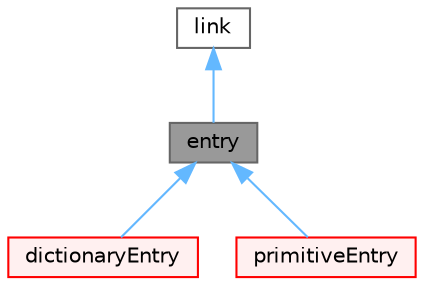 digraph "entry"
{
 // LATEX_PDF_SIZE
  bgcolor="transparent";
  edge [fontname=Helvetica,fontsize=10,labelfontname=Helvetica,labelfontsize=10];
  node [fontname=Helvetica,fontsize=10,shape=box,height=0.2,width=0.4];
  Node1 [id="Node000001",label="entry",height=0.2,width=0.4,color="gray40", fillcolor="grey60", style="filled", fontcolor="black",tooltip="A keyword and a list of tokens is an 'entry'."];
  Node2 -> Node1 [id="edge1_Node000001_Node000002",dir="back",color="steelblue1",style="solid",tooltip=" "];
  Node2 [id="Node000002",label="link",height=0.2,width=0.4,color="gray40", fillcolor="white", style="filled",tooltip=" "];
  Node1 -> Node3 [id="edge2_Node000001_Node000003",dir="back",color="steelblue1",style="solid",tooltip=" "];
  Node3 [id="Node000003",label="dictionaryEntry",height=0.2,width=0.4,color="red", fillcolor="#FFF0F0", style="filled",URL="$classFoam_1_1dictionaryEntry.html",tooltip="A keyword and a list of tokens is a 'dictionaryEntry'."];
  Node1 -> Node5 [id="edge3_Node000001_Node000005",dir="back",color="steelblue1",style="solid",tooltip=" "];
  Node5 [id="Node000005",label="primitiveEntry",height=0.2,width=0.4,color="red", fillcolor="#FFF0F0", style="filled",URL="$classFoam_1_1primitiveEntry.html",tooltip="A keyword and a list of tokens comprise a primitiveEntry. A primitiveEntry can be read,..."];
}
